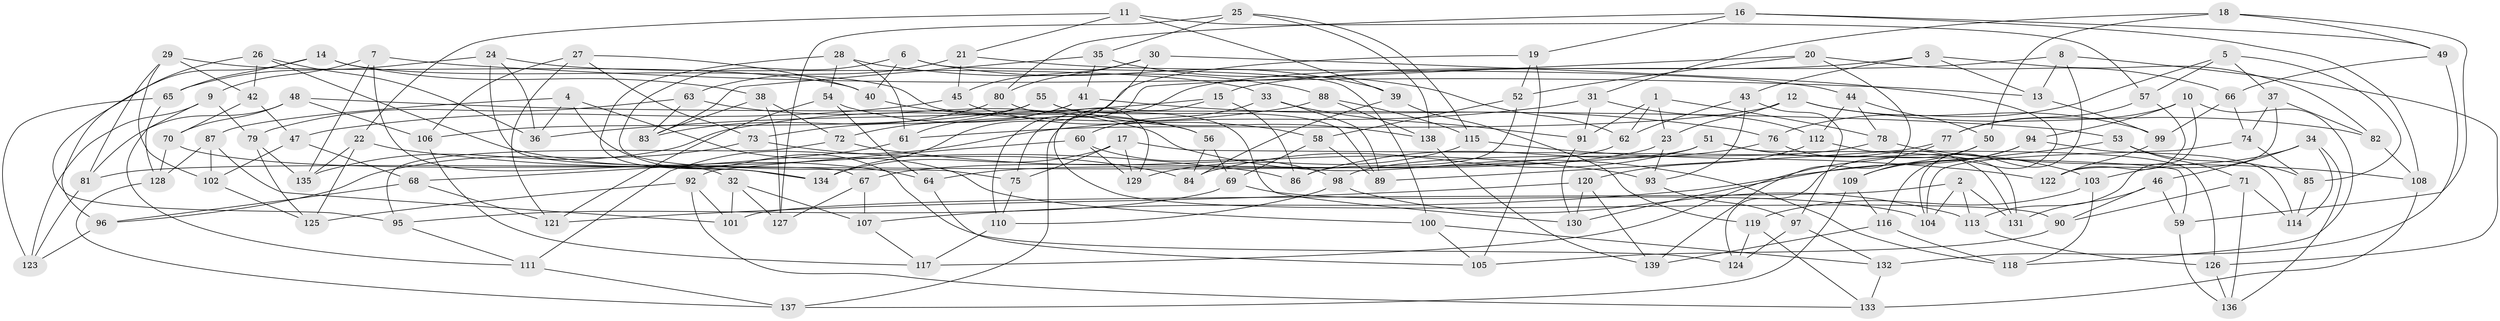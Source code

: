 // coarse degree distribution, {6: 0.5617977528089888, 4: 0.43820224719101125}
// Generated by graph-tools (version 1.1) at 2025/42/03/06/25 10:42:25]
// undirected, 139 vertices, 278 edges
graph export_dot {
graph [start="1"]
  node [color=gray90,style=filled];
  1;
  2;
  3;
  4;
  5;
  6;
  7;
  8;
  9;
  10;
  11;
  12;
  13;
  14;
  15;
  16;
  17;
  18;
  19;
  20;
  21;
  22;
  23;
  24;
  25;
  26;
  27;
  28;
  29;
  30;
  31;
  32;
  33;
  34;
  35;
  36;
  37;
  38;
  39;
  40;
  41;
  42;
  43;
  44;
  45;
  46;
  47;
  48;
  49;
  50;
  51;
  52;
  53;
  54;
  55;
  56;
  57;
  58;
  59;
  60;
  61;
  62;
  63;
  64;
  65;
  66;
  67;
  68;
  69;
  70;
  71;
  72;
  73;
  74;
  75;
  76;
  77;
  78;
  79;
  80;
  81;
  82;
  83;
  84;
  85;
  86;
  87;
  88;
  89;
  90;
  91;
  92;
  93;
  94;
  95;
  96;
  97;
  98;
  99;
  100;
  101;
  102;
  103;
  104;
  105;
  106;
  107;
  108;
  109;
  110;
  111;
  112;
  113;
  114;
  115;
  116;
  117;
  118;
  119;
  120;
  121;
  122;
  123;
  124;
  125;
  126;
  127;
  128;
  129;
  130;
  131;
  132;
  133;
  134;
  135;
  136;
  137;
  138;
  139;
  1 -- 23;
  1 -- 62;
  1 -- 91;
  1 -- 78;
  2 -- 101;
  2 -- 104;
  2 -- 113;
  2 -- 131;
  3 -- 75;
  3 -- 13;
  3 -- 82;
  3 -- 43;
  4 -- 124;
  4 -- 36;
  4 -- 87;
  4 -- 100;
  5 -- 76;
  5 -- 37;
  5 -- 85;
  5 -- 57;
  6 -- 39;
  6 -- 75;
  6 -- 100;
  6 -- 40;
  7 -- 32;
  7 -- 135;
  7 -- 9;
  7 -- 13;
  8 -- 13;
  8 -- 15;
  8 -- 126;
  8 -- 104;
  9 -- 111;
  9 -- 79;
  9 -- 123;
  10 -- 77;
  10 -- 113;
  10 -- 94;
  10 -- 118;
  11 -- 22;
  11 -- 57;
  11 -- 21;
  11 -- 39;
  12 -- 23;
  12 -- 82;
  12 -- 99;
  12 -- 61;
  13 -- 99;
  14 -- 96;
  14 -- 38;
  14 -- 130;
  14 -- 65;
  15 -- 137;
  15 -- 86;
  15 -- 36;
  16 -- 49;
  16 -- 19;
  16 -- 80;
  16 -- 108;
  17 -- 59;
  17 -- 75;
  17 -- 129;
  17 -- 134;
  18 -- 49;
  18 -- 50;
  18 -- 59;
  18 -- 31;
  19 -- 105;
  19 -- 134;
  19 -- 52;
  20 -- 52;
  20 -- 139;
  20 -- 110;
  20 -- 66;
  21 -- 45;
  21 -- 44;
  21 -- 63;
  22 -- 135;
  22 -- 125;
  22 -- 86;
  23 -- 93;
  23 -- 67;
  24 -- 67;
  24 -- 65;
  24 -- 36;
  24 -- 33;
  25 -- 138;
  25 -- 115;
  25 -- 127;
  25 -- 35;
  26 -- 42;
  26 -- 95;
  26 -- 36;
  26 -- 64;
  27 -- 121;
  27 -- 73;
  27 -- 40;
  27 -- 106;
  28 -- 88;
  28 -- 61;
  28 -- 134;
  28 -- 54;
  29 -- 81;
  29 -- 102;
  29 -- 42;
  29 -- 40;
  30 -- 80;
  30 -- 90;
  30 -- 45;
  30 -- 116;
  31 -- 111;
  31 -- 91;
  31 -- 112;
  32 -- 107;
  32 -- 101;
  32 -- 127;
  33 -- 89;
  33 -- 60;
  33 -- 91;
  34 -- 114;
  34 -- 136;
  34 -- 46;
  34 -- 103;
  35 -- 62;
  35 -- 83;
  35 -- 41;
  37 -- 82;
  37 -- 122;
  37 -- 74;
  38 -- 72;
  38 -- 83;
  38 -- 127;
  39 -- 119;
  39 -- 84;
  40 -- 56;
  41 -- 72;
  41 -- 61;
  41 -- 76;
  42 -- 47;
  42 -- 70;
  43 -- 62;
  43 -- 97;
  43 -- 93;
  44 -- 78;
  44 -- 50;
  44 -- 112;
  45 -- 47;
  45 -- 58;
  46 -- 59;
  46 -- 131;
  46 -- 90;
  47 -- 102;
  47 -- 68;
  48 -- 53;
  48 -- 81;
  48 -- 106;
  48 -- 70;
  49 -- 132;
  49 -- 66;
  50 -- 109;
  50 -- 124;
  51 -- 126;
  51 -- 103;
  51 -- 84;
  51 -- 81;
  52 -- 86;
  52 -- 58;
  53 -- 71;
  53 -- 85;
  53 -- 107;
  54 -- 64;
  54 -- 121;
  54 -- 56;
  55 -- 89;
  55 -- 106;
  55 -- 73;
  55 -- 138;
  56 -- 69;
  56 -- 84;
  57 -- 122;
  57 -- 77;
  58 -- 89;
  58 -- 69;
  59 -- 136;
  60 -- 98;
  60 -- 92;
  60 -- 129;
  61 -- 68;
  62 -- 64;
  63 -- 118;
  63 -- 79;
  63 -- 83;
  64 -- 105;
  65 -- 128;
  65 -- 123;
  66 -- 74;
  66 -- 99;
  67 -- 107;
  67 -- 127;
  68 -- 96;
  68 -- 121;
  69 -- 95;
  69 -- 104;
  70 -- 128;
  70 -- 134;
  71 -- 114;
  71 -- 90;
  71 -- 136;
  72 -- 95;
  72 -- 93;
  73 -- 96;
  73 -- 84;
  74 -- 85;
  74 -- 104;
  75 -- 110;
  76 -- 131;
  76 -- 86;
  77 -- 117;
  77 -- 89;
  78 -- 98;
  78 -- 108;
  79 -- 135;
  79 -- 125;
  80 -- 83;
  80 -- 129;
  81 -- 123;
  82 -- 108;
  85 -- 114;
  87 -- 128;
  87 -- 102;
  87 -- 101;
  88 -- 115;
  88 -- 138;
  88 -- 135;
  90 -- 105;
  91 -- 130;
  92 -- 125;
  92 -- 133;
  92 -- 101;
  93 -- 97;
  94 -- 130;
  94 -- 114;
  94 -- 109;
  95 -- 111;
  96 -- 123;
  97 -- 124;
  97 -- 132;
  98 -- 110;
  98 -- 113;
  99 -- 122;
  100 -- 132;
  100 -- 105;
  102 -- 125;
  103 -- 118;
  103 -- 119;
  106 -- 117;
  107 -- 117;
  108 -- 133;
  109 -- 116;
  109 -- 137;
  110 -- 117;
  111 -- 137;
  112 -- 131;
  112 -- 120;
  113 -- 126;
  115 -- 122;
  115 -- 129;
  116 -- 139;
  116 -- 118;
  119 -- 133;
  119 -- 124;
  120 -- 121;
  120 -- 130;
  120 -- 139;
  126 -- 136;
  128 -- 137;
  132 -- 133;
  138 -- 139;
}
